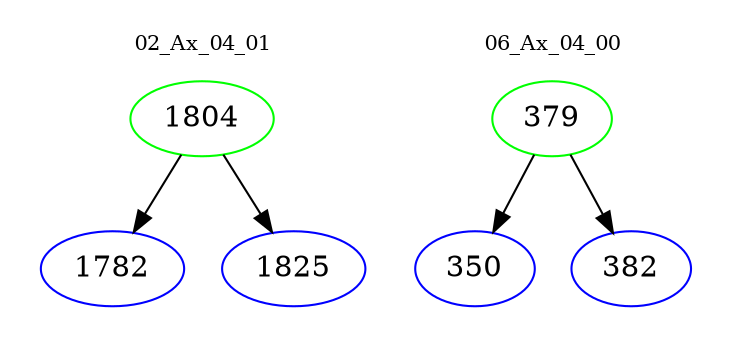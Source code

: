 digraph{
subgraph cluster_0 {
color = white
label = "02_Ax_04_01";
fontsize=10;
T0_1804 [label="1804", color="green"]
T0_1804 -> T0_1782 [color="black"]
T0_1782 [label="1782", color="blue"]
T0_1804 -> T0_1825 [color="black"]
T0_1825 [label="1825", color="blue"]
}
subgraph cluster_1 {
color = white
label = "06_Ax_04_00";
fontsize=10;
T1_379 [label="379", color="green"]
T1_379 -> T1_350 [color="black"]
T1_350 [label="350", color="blue"]
T1_379 -> T1_382 [color="black"]
T1_382 [label="382", color="blue"]
}
}
